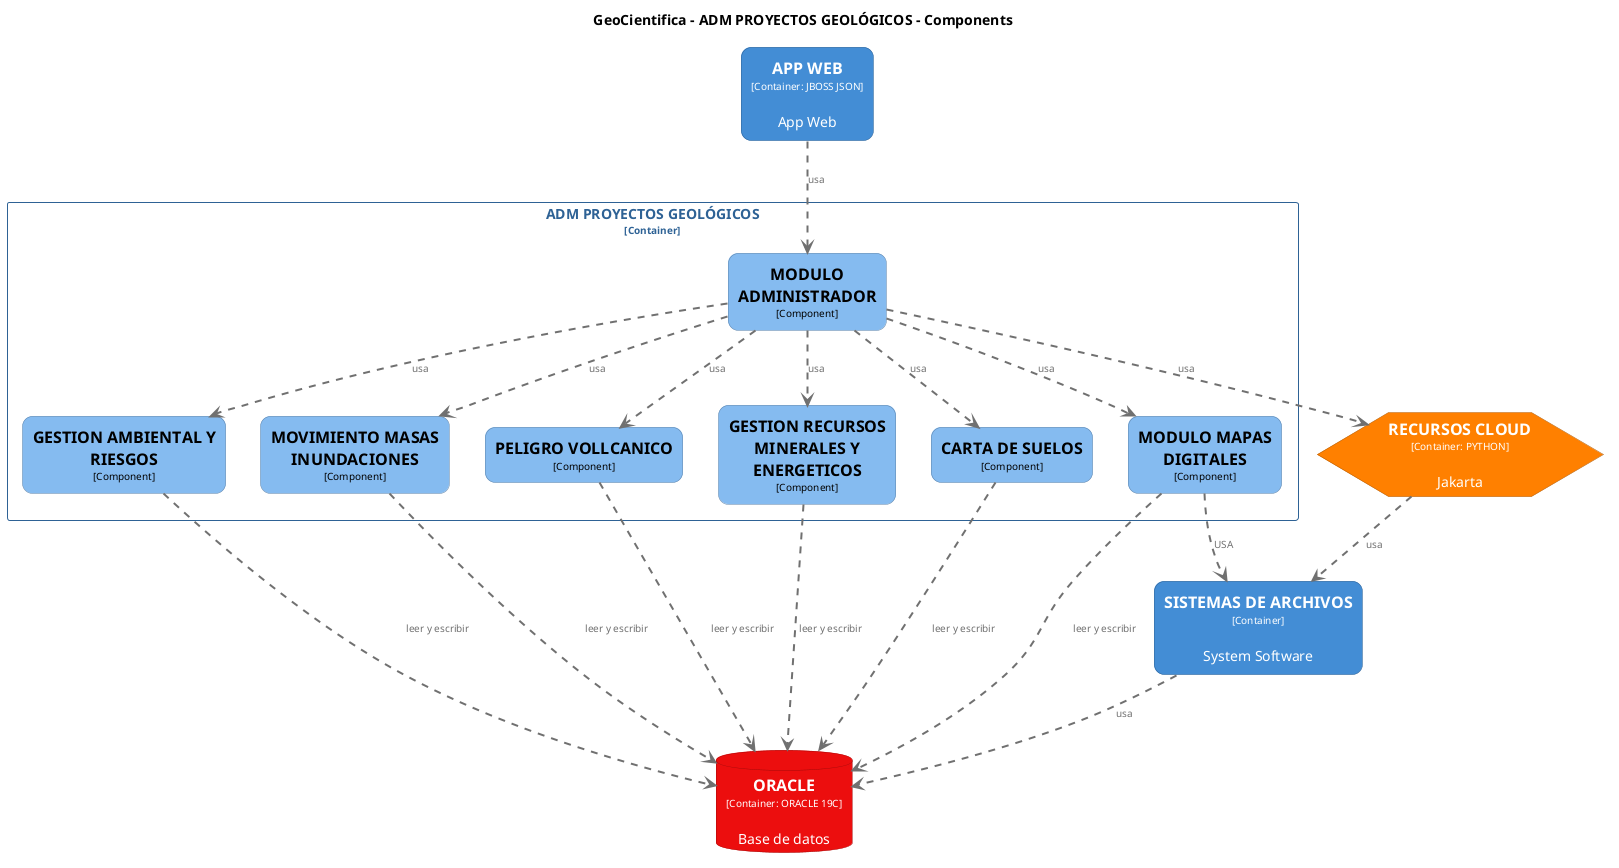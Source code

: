 @startuml pc1
set separator none
title GeoCientifica - ADM PROYECTOS GEOLÓGICOS - Components

top to bottom direction

skinparam {
  arrowFontSize 10
  defaultTextAlignment center
  wrapWidth 200
  maxMessageSize 100
}

hide stereotype

skinparam rectangle<<GeoCientifica.APPWEB>> {
  BackgroundColor #438dd5
  FontColor #ffffff
  BorderColor #2e6295
  roundCorner 20
  shadowing false
}
skinparam rectangle<<GeoCientifica.ADMPROYECTOSGEOLÓGICOS.CARTADESUELOS>> {
  BackgroundColor #85bbf0
  FontColor #000000
  BorderColor #5d82a8
  roundCorner 20
  shadowing false
}
skinparam rectangle<<GeoCientifica.ADMPROYECTOSGEOLÓGICOS.GESTIONAMBIENTALYRIESGOS>> {
  BackgroundColor #85bbf0
  FontColor #000000
  BorderColor #5d82a8
  roundCorner 20
  shadowing false
}
skinparam rectangle<<GeoCientifica.ADMPROYECTOSGEOLÓGICOS.GESTIONRECURSOSMINERALESYENERGETICOS>> {
  BackgroundColor #85bbf0
  FontColor #000000
  BorderColor #5d82a8
  roundCorner 20
  shadowing false
}
skinparam rectangle<<GeoCientifica.ADMPROYECTOSGEOLÓGICOS.MODULOADMINISTRADOR>> {
  BackgroundColor #85bbf0
  FontColor #000000
  BorderColor #5d82a8
  roundCorner 20
  shadowing false
}
skinparam rectangle<<GeoCientifica.ADMPROYECTOSGEOLÓGICOS.MODULOMAPASDIGITALES>> {
  BackgroundColor #85bbf0
  FontColor #000000
  BorderColor #5d82a8
  roundCorner 20
  shadowing false
}
skinparam rectangle<<GeoCientifica.ADMPROYECTOSGEOLÓGICOS.MOVIMIENTOMASASINUNDACIONES>> {
  BackgroundColor #85bbf0
  FontColor #000000
  BorderColor #5d82a8
  roundCorner 20
  shadowing false
}
skinparam database<<GeoCientifica.ORACLE>> {
  BackgroundColor #ec0e0e
  FontColor #ffffff
  BorderColor #a50909
  shadowing false
}
skinparam rectangle<<GeoCientifica.ADMPROYECTOSGEOLÓGICOS.PELIGROVOLLCANICO>> {
  BackgroundColor #85bbf0
  FontColor #000000
  BorderColor #5d82a8
  roundCorner 20
  shadowing false
}
skinparam hexagon<<GeoCientifica.RECURSOSCLOUD>> {
  BackgroundColor #ff8000
  FontColor #ffffff
  BorderColor #b25900
  shadowing false
}
skinparam rectangle<<GeoCientifica.SISTEMASDEARCHIVOS>> {
  BackgroundColor #438dd5
  FontColor #ffffff
  BorderColor #2e6295
  roundCorner 20
  shadowing false
}
skinparam rectangle<<GeoCientifica.ADMPROYECTOSGEOLÓGICOS>> {
  BorderColor #2e6295
  FontColor #2e6295
  shadowing false
}

rectangle "==APP WEB\n<size:10>[Container: JBOSS JSON]</size>\n\nApp Web" <<GeoCientifica.APPWEB>> as GeoCientifica.APPWEB
hexagon "==RECURSOS CLOUD\n<size:10>[Container: PYTHON]</size>\n\nJakarta" <<GeoCientifica.RECURSOSCLOUD>> as GeoCientifica.RECURSOSCLOUD
database "==ORACLE\n<size:10>[Container: ORACLE 19C]</size>\n\nBase de datos" <<GeoCientifica.ORACLE>> as GeoCientifica.ORACLE
rectangle "==SISTEMAS DE ARCHIVOS\n<size:10>[Container]</size>\n\nSystem Software" <<GeoCientifica.SISTEMASDEARCHIVOS>> as GeoCientifica.SISTEMASDEARCHIVOS

rectangle "ADM PROYECTOS GEOLÓGICOS\n<size:10>[Container]</size>" <<GeoCientifica.ADMPROYECTOSGEOLÓGICOS>> {
  rectangle "==MODULO ADMINISTRADOR\n<size:10>[Component]</size>" <<GeoCientifica.ADMPROYECTOSGEOLÓGICOS.MODULOADMINISTRADOR>> as GeoCientifica.ADMPROYECTOSGEOLÓGICOS.MODULOADMINISTRADOR
  rectangle "==GESTION AMBIENTAL Y RIESGOS\n<size:10>[Component]</size>" <<GeoCientifica.ADMPROYECTOSGEOLÓGICOS.GESTIONAMBIENTALYRIESGOS>> as GeoCientifica.ADMPROYECTOSGEOLÓGICOS.GESTIONAMBIENTALYRIESGOS
  rectangle "==MOVIMIENTO MASAS INUNDACIONES\n<size:10>[Component]</size>" <<GeoCientifica.ADMPROYECTOSGEOLÓGICOS.MOVIMIENTOMASASINUNDACIONES>> as GeoCientifica.ADMPROYECTOSGEOLÓGICOS.MOVIMIENTOMASASINUNDACIONES
  rectangle "==PELIGRO VOLLCANICO\n<size:10>[Component]</size>" <<GeoCientifica.ADMPROYECTOSGEOLÓGICOS.PELIGROVOLLCANICO>> as GeoCientifica.ADMPROYECTOSGEOLÓGICOS.PELIGROVOLLCANICO
  rectangle "==GESTION RECURSOS MINERALES Y ENERGETICOS\n<size:10>[Component]</size>" <<GeoCientifica.ADMPROYECTOSGEOLÓGICOS.GESTIONRECURSOSMINERALESYENERGETICOS>> as GeoCientifica.ADMPROYECTOSGEOLÓGICOS.GESTIONRECURSOSMINERALESYENERGETICOS
  rectangle "==CARTA DE SUELOS\n<size:10>[Component]</size>" <<GeoCientifica.ADMPROYECTOSGEOLÓGICOS.CARTADESUELOS>> as GeoCientifica.ADMPROYECTOSGEOLÓGICOS.CARTADESUELOS
  rectangle "==MODULO MAPAS DIGITALES\n<size:10>[Component]</size>" <<GeoCientifica.ADMPROYECTOSGEOLÓGICOS.MODULOMAPASDIGITALES>> as GeoCientifica.ADMPROYECTOSGEOLÓGICOS.MODULOMAPASDIGITALES
}

GeoCientifica.RECURSOSCLOUD .[#707070,thickness=2].> GeoCientifica.SISTEMASDEARCHIVOS : "<color:#707070>usa"
GeoCientifica.SISTEMASDEARCHIVOS .[#707070,thickness=2].> GeoCientifica.ORACLE : "<color:#707070>usa"
GeoCientifica.APPWEB .[#707070,thickness=2].> GeoCientifica.ADMPROYECTOSGEOLÓGICOS.MODULOADMINISTRADOR : "<color:#707070>usa"
GeoCientifica.ADMPROYECTOSGEOLÓGICOS.MODULOADMINISTRADOR .[#707070,thickness=2].> GeoCientifica.ADMPROYECTOSGEOLÓGICOS.GESTIONAMBIENTALYRIESGOS : "<color:#707070>usa"
GeoCientifica.ADMPROYECTOSGEOLÓGICOS.MODULOADMINISTRADOR .[#707070,thickness=2].> GeoCientifica.ADMPROYECTOSGEOLÓGICOS.MOVIMIENTOMASASINUNDACIONES : "<color:#707070>usa"
GeoCientifica.ADMPROYECTOSGEOLÓGICOS.MODULOADMINISTRADOR .[#707070,thickness=2].> GeoCientifica.ADMPROYECTOSGEOLÓGICOS.PELIGROVOLLCANICO : "<color:#707070>usa"
GeoCientifica.ADMPROYECTOSGEOLÓGICOS.MODULOADMINISTRADOR .[#707070,thickness=2].> GeoCientifica.ADMPROYECTOSGEOLÓGICOS.GESTIONRECURSOSMINERALESYENERGETICOS : "<color:#707070>usa"
GeoCientifica.ADMPROYECTOSGEOLÓGICOS.MODULOADMINISTRADOR .[#707070,thickness=2].> GeoCientifica.ADMPROYECTOSGEOLÓGICOS.CARTADESUELOS : "<color:#707070>usa"
GeoCientifica.ADMPROYECTOSGEOLÓGICOS.MODULOADMINISTRADOR .[#707070,thickness=2].> GeoCientifica.ADMPROYECTOSGEOLÓGICOS.MODULOMAPASDIGITALES : "<color:#707070>usa"
GeoCientifica.ADMPROYECTOSGEOLÓGICOS.MODULOMAPASDIGITALES .[#707070,thickness=2].> GeoCientifica.SISTEMASDEARCHIVOS : "<color:#707070>USA"
GeoCientifica.ADMPROYECTOSGEOLÓGICOS.MODULOADMINISTRADOR .[#707070,thickness=2].> GeoCientifica.RECURSOSCLOUD : "<color:#707070>usa"
GeoCientifica.ADMPROYECTOSGEOLÓGICOS.GESTIONAMBIENTALYRIESGOS .[#707070,thickness=2].> GeoCientifica.ORACLE : "<color:#707070>leer y escribir"
GeoCientifica.ADMPROYECTOSGEOLÓGICOS.MOVIMIENTOMASASINUNDACIONES .[#707070,thickness=2].> GeoCientifica.ORACLE : "<color:#707070>leer y escribir"
GeoCientifica.ADMPROYECTOSGEOLÓGICOS.PELIGROVOLLCANICO .[#707070,thickness=2].> GeoCientifica.ORACLE : "<color:#707070>leer y escribir"
GeoCientifica.ADMPROYECTOSGEOLÓGICOS.GESTIONRECURSOSMINERALESYENERGETICOS .[#707070,thickness=2].> GeoCientifica.ORACLE : "<color:#707070>leer y escribir"
GeoCientifica.ADMPROYECTOSGEOLÓGICOS.CARTADESUELOS .[#707070,thickness=2].> GeoCientifica.ORACLE : "<color:#707070>leer y escribir"
GeoCientifica.ADMPROYECTOSGEOLÓGICOS.MODULOMAPASDIGITALES .[#707070,thickness=2].> GeoCientifica.ORACLE : "<color:#707070>leer y escribir"
@enduml
